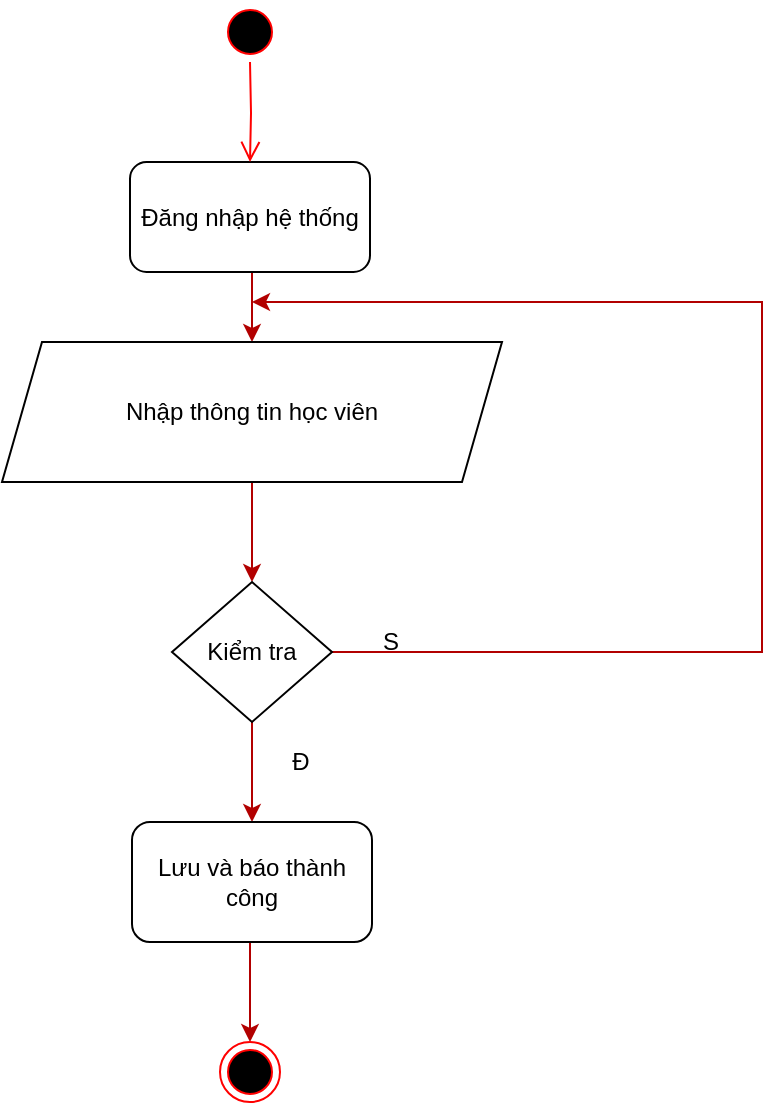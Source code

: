 <mxfile version="14.6.10" type="github">
  <diagram id="viNnbOmKeUo8e-caW7rj" name="Page-1">
    <mxGraphModel dx="1021" dy="462" grid="1" gridSize="10" guides="1" tooltips="1" connect="1" arrows="1" fold="1" page="1" pageScale="1" pageWidth="827" pageHeight="1169" math="0" shadow="0">
      <root>
        <mxCell id="0" />
        <mxCell id="1" parent="0" />
        <mxCell id="oCNowc7Iny19fKFVgjf4-11" value="" style="edgeStyle=orthogonalEdgeStyle;rounded=0;orthogonalLoop=1;jettySize=auto;html=1;fillColor=#e51400;strokeColor=#B20000;" parent="1" source="oCNowc7Iny19fKFVgjf4-8" target="oCNowc7Iny19fKFVgjf4-10" edge="1">
          <mxGeometry relative="1" as="geometry">
            <Array as="points">
              <mxPoint x="365" y="605" />
              <mxPoint x="365" y="605" />
            </Array>
          </mxGeometry>
        </mxCell>
        <mxCell id="oCNowc7Iny19fKFVgjf4-8" value="Đăng nhập hệ thống" style="rounded=1;whiteSpace=wrap;html=1;" parent="1" vertex="1">
          <mxGeometry x="304" y="530" width="120" height="55" as="geometry" />
        </mxCell>
        <mxCell id="oCNowc7Iny19fKFVgjf4-13" style="edgeStyle=orthogonalEdgeStyle;rounded=0;orthogonalLoop=1;jettySize=auto;html=1;exitX=0.5;exitY=1;exitDx=0;exitDy=0;entryX=0.5;entryY=0;entryDx=0;entryDy=0;fillColor=#e51400;strokeColor=#B20000;" parent="1" source="oCNowc7Iny19fKFVgjf4-10" target="oCNowc7Iny19fKFVgjf4-12" edge="1">
          <mxGeometry relative="1" as="geometry" />
        </mxCell>
        <mxCell id="oCNowc7Iny19fKFVgjf4-10" value="Nhập thông tin học viên" style="shape=parallelogram;perimeter=parallelogramPerimeter;whiteSpace=wrap;html=1;fixedSize=1;" parent="1" vertex="1">
          <mxGeometry x="240" y="620" width="250" height="70" as="geometry" />
        </mxCell>
        <mxCell id="oCNowc7Iny19fKFVgjf4-15" style="edgeStyle=orthogonalEdgeStyle;rounded=0;orthogonalLoop=1;jettySize=auto;html=1;entryX=0.5;entryY=0;entryDx=0;entryDy=0;fillColor=#e51400;strokeColor=#B20000;" parent="1" source="oCNowc7Iny19fKFVgjf4-12" target="oCNowc7Iny19fKFVgjf4-14" edge="1">
          <mxGeometry relative="1" as="geometry">
            <Array as="points">
              <mxPoint x="365" y="860" />
              <mxPoint x="365" y="860" />
            </Array>
          </mxGeometry>
        </mxCell>
        <mxCell id="oCNowc7Iny19fKFVgjf4-17" style="edgeStyle=orthogonalEdgeStyle;rounded=0;orthogonalLoop=1;jettySize=auto;html=1;fillColor=#e51400;strokeColor=#B20000;" parent="1" source="oCNowc7Iny19fKFVgjf4-12" edge="1">
          <mxGeometry relative="1" as="geometry">
            <mxPoint x="365" y="600" as="targetPoint" />
            <Array as="points">
              <mxPoint x="620" y="775" />
              <mxPoint x="620" y="600" />
            </Array>
          </mxGeometry>
        </mxCell>
        <mxCell id="oCNowc7Iny19fKFVgjf4-12" value="Kiểm tra" style="rhombus;whiteSpace=wrap;html=1;" parent="1" vertex="1">
          <mxGeometry x="325" y="740" width="80" height="70" as="geometry" />
        </mxCell>
        <mxCell id="oCNowc7Iny19fKFVgjf4-20" style="edgeStyle=orthogonalEdgeStyle;rounded=0;orthogonalLoop=1;jettySize=auto;html=1;exitX=0.5;exitY=1;exitDx=0;exitDy=0;fillColor=#e51400;strokeColor=#B20000;" parent="1" source="oCNowc7Iny19fKFVgjf4-14" target="oCNowc7Iny19fKFVgjf4-21" edge="1">
          <mxGeometry relative="1" as="geometry">
            <mxPoint x="365" y="990" as="targetPoint" />
            <Array as="points">
              <mxPoint x="364" y="920" />
            </Array>
          </mxGeometry>
        </mxCell>
        <mxCell id="oCNowc7Iny19fKFVgjf4-14" value="Lưu và báo thành công" style="rounded=1;whiteSpace=wrap;html=1;" parent="1" vertex="1">
          <mxGeometry x="305" y="860" width="120" height="60" as="geometry" />
        </mxCell>
        <mxCell id="oCNowc7Iny19fKFVgjf4-18" value="S" style="text;html=1;align=center;verticalAlign=middle;resizable=0;points=[];autosize=1;strokeColor=none;" parent="1" vertex="1">
          <mxGeometry x="424" y="760" width="20" height="20" as="geometry" />
        </mxCell>
        <mxCell id="oCNowc7Iny19fKFVgjf4-19" value="Đ" style="text;html=1;align=center;verticalAlign=middle;resizable=0;points=[];autosize=1;strokeColor=none;" parent="1" vertex="1">
          <mxGeometry x="379" y="820" width="20" height="20" as="geometry" />
        </mxCell>
        <mxCell id="oCNowc7Iny19fKFVgjf4-21" value="" style="ellipse;html=1;shape=endState;fillColor=#000000;strokeColor=#ff0000;" parent="1" vertex="1">
          <mxGeometry x="349" y="970" width="30" height="30" as="geometry" />
        </mxCell>
        <mxCell id="oCNowc7Iny19fKFVgjf4-25" value="" style="ellipse;html=1;shape=startState;fillColor=#000000;strokeColor=#ff0000;" parent="1" vertex="1">
          <mxGeometry x="349" y="450" width="30" height="30" as="geometry" />
        </mxCell>
        <mxCell id="oCNowc7Iny19fKFVgjf4-26" value="" style="edgeStyle=orthogonalEdgeStyle;html=1;verticalAlign=bottom;endArrow=open;endSize=8;strokeColor=#ff0000;rounded=0;entryX=0.5;entryY=0;entryDx=0;entryDy=0;" parent="1" target="oCNowc7Iny19fKFVgjf4-8" edge="1">
          <mxGeometry relative="1" as="geometry">
            <mxPoint x="365" y="510" as="targetPoint" />
            <mxPoint x="364" y="480" as="sourcePoint" />
          </mxGeometry>
        </mxCell>
      </root>
    </mxGraphModel>
  </diagram>
</mxfile>
